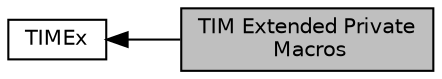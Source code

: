 digraph "TIM Extended Private Macros"
{
  edge [fontname="Helvetica",fontsize="10",labelfontname="Helvetica",labelfontsize="10"];
  node [fontname="Helvetica",fontsize="10",shape=box];
  rankdir=LR;
  Node2 [label="TIMEx",height=0.2,width=0.4,color="black", fillcolor="white", style="filled",URL="$group___t_i_m_ex.html",tooltip="TIM Extended HAL module driver."];
  Node1 [label="TIM Extended Private\l Macros",height=0.2,width=0.4,color="black", fillcolor="grey75", style="filled", fontcolor="black",tooltip=" "];
  Node2->Node1 [shape=plaintext, dir="back", style="solid"];
}
